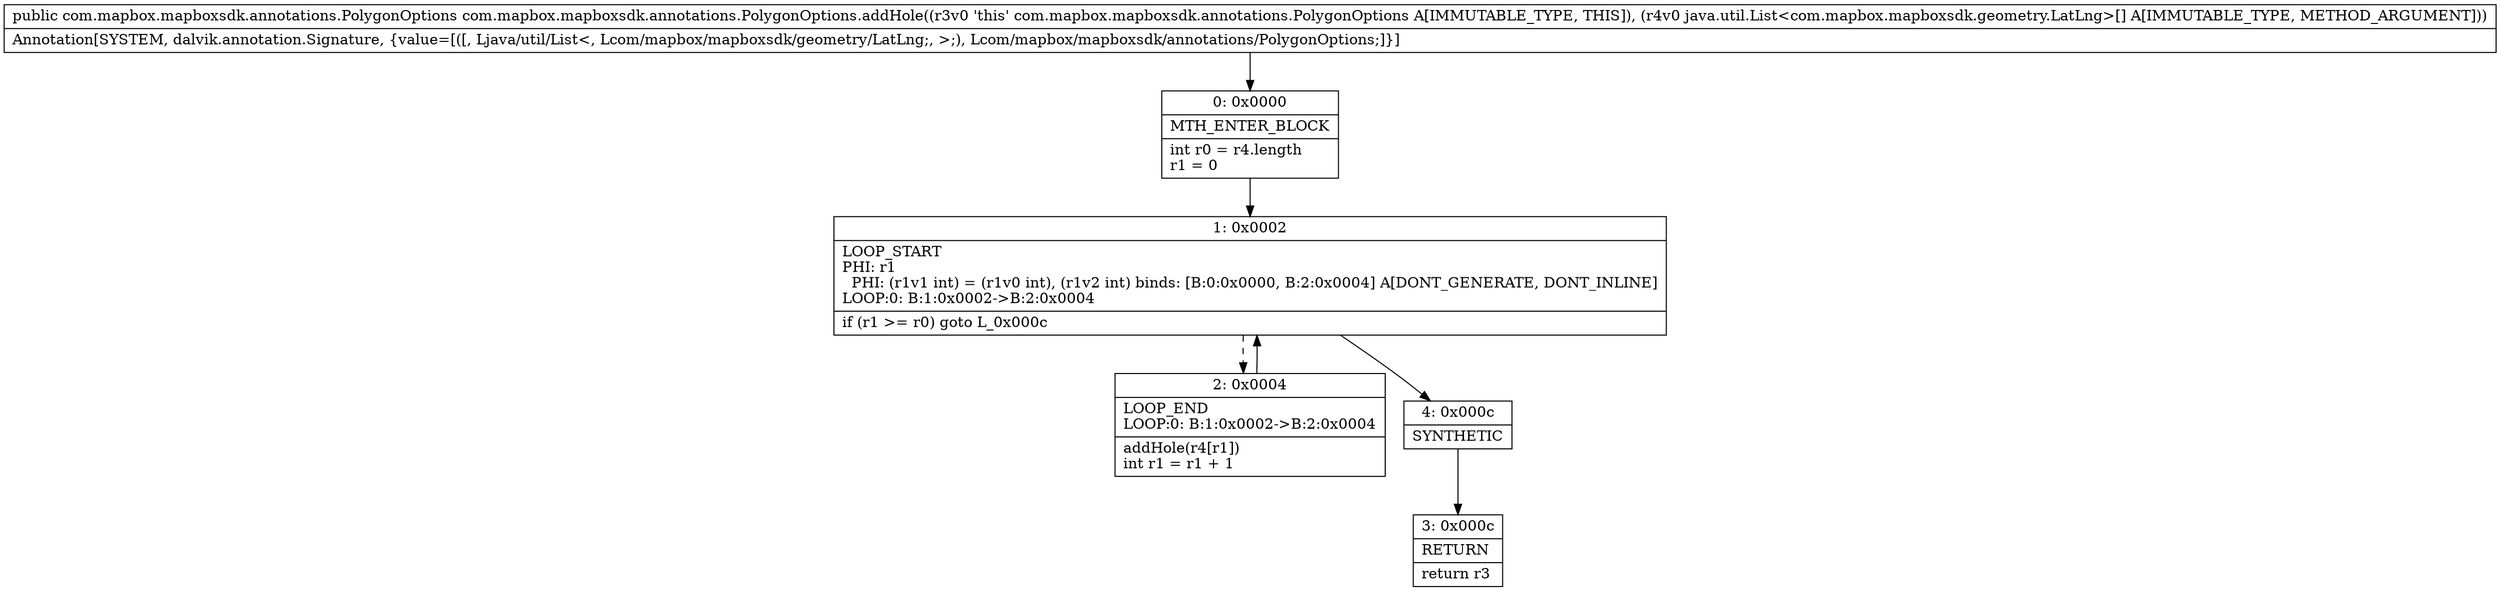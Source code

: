 digraph "CFG forcom.mapbox.mapboxsdk.annotations.PolygonOptions.addHole([Ljava\/util\/List;)Lcom\/mapbox\/mapboxsdk\/annotations\/PolygonOptions;" {
Node_0 [shape=record,label="{0\:\ 0x0000|MTH_ENTER_BLOCK\l|int r0 = r4.length\lr1 = 0\l}"];
Node_1 [shape=record,label="{1\:\ 0x0002|LOOP_START\lPHI: r1 \l  PHI: (r1v1 int) = (r1v0 int), (r1v2 int) binds: [B:0:0x0000, B:2:0x0004] A[DONT_GENERATE, DONT_INLINE]\lLOOP:0: B:1:0x0002\-\>B:2:0x0004\l|if (r1 \>= r0) goto L_0x000c\l}"];
Node_2 [shape=record,label="{2\:\ 0x0004|LOOP_END\lLOOP:0: B:1:0x0002\-\>B:2:0x0004\l|addHole(r4[r1])\lint r1 = r1 + 1\l}"];
Node_3 [shape=record,label="{3\:\ 0x000c|RETURN\l|return r3\l}"];
Node_4 [shape=record,label="{4\:\ 0x000c|SYNTHETIC\l}"];
MethodNode[shape=record,label="{public com.mapbox.mapboxsdk.annotations.PolygonOptions com.mapbox.mapboxsdk.annotations.PolygonOptions.addHole((r3v0 'this' com.mapbox.mapboxsdk.annotations.PolygonOptions A[IMMUTABLE_TYPE, THIS]), (r4v0 java.util.List\<com.mapbox.mapboxsdk.geometry.LatLng\>[] A[IMMUTABLE_TYPE, METHOD_ARGUMENT]))  | Annotation[SYSTEM, dalvik.annotation.Signature, \{value=[([, Ljava\/util\/List\<, Lcom\/mapbox\/mapboxsdk\/geometry\/LatLng;, \>;), Lcom\/mapbox\/mapboxsdk\/annotations\/PolygonOptions;]\}]\l}"];
MethodNode -> Node_0;
Node_0 -> Node_1;
Node_1 -> Node_2[style=dashed];
Node_1 -> Node_4;
Node_2 -> Node_1;
Node_4 -> Node_3;
}

